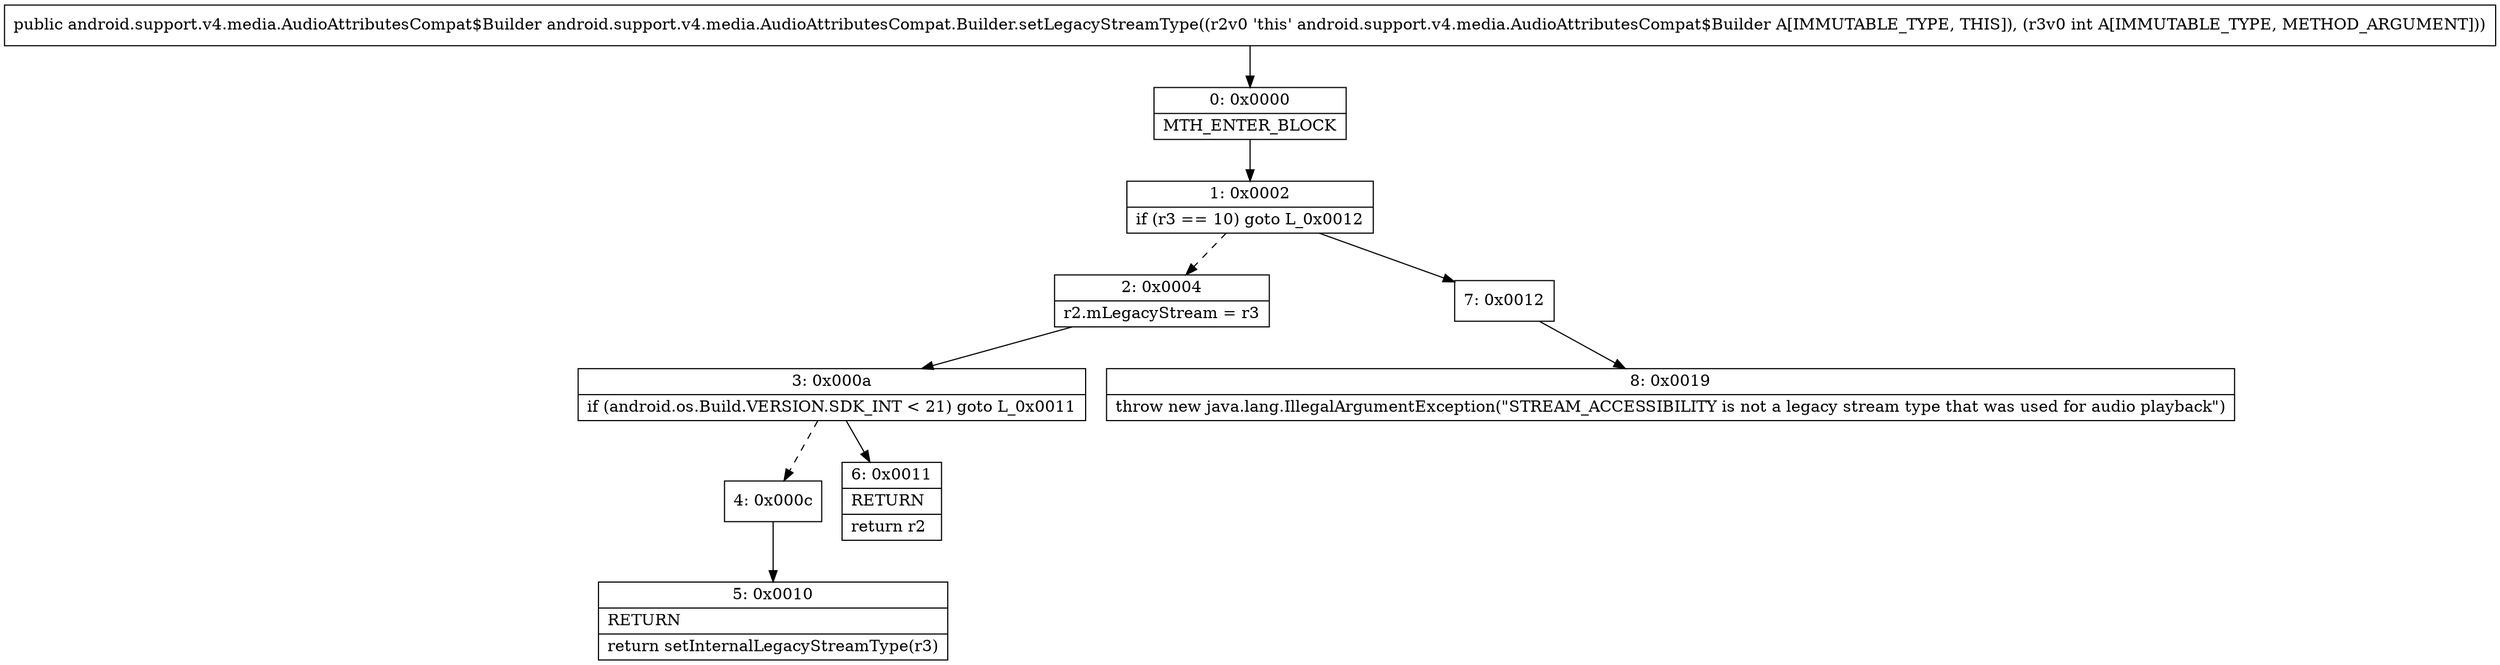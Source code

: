 digraph "CFG forandroid.support.v4.media.AudioAttributesCompat.Builder.setLegacyStreamType(I)Landroid\/support\/v4\/media\/AudioAttributesCompat$Builder;" {
Node_0 [shape=record,label="{0\:\ 0x0000|MTH_ENTER_BLOCK\l}"];
Node_1 [shape=record,label="{1\:\ 0x0002|if (r3 == 10) goto L_0x0012\l}"];
Node_2 [shape=record,label="{2\:\ 0x0004|r2.mLegacyStream = r3\l}"];
Node_3 [shape=record,label="{3\:\ 0x000a|if (android.os.Build.VERSION.SDK_INT \< 21) goto L_0x0011\l}"];
Node_4 [shape=record,label="{4\:\ 0x000c}"];
Node_5 [shape=record,label="{5\:\ 0x0010|RETURN\l|return setInternalLegacyStreamType(r3)\l}"];
Node_6 [shape=record,label="{6\:\ 0x0011|RETURN\l|return r2\l}"];
Node_7 [shape=record,label="{7\:\ 0x0012}"];
Node_8 [shape=record,label="{8\:\ 0x0019|throw new java.lang.IllegalArgumentException(\"STREAM_ACCESSIBILITY is not a legacy stream type that was used for audio playback\")\l}"];
MethodNode[shape=record,label="{public android.support.v4.media.AudioAttributesCompat$Builder android.support.v4.media.AudioAttributesCompat.Builder.setLegacyStreamType((r2v0 'this' android.support.v4.media.AudioAttributesCompat$Builder A[IMMUTABLE_TYPE, THIS]), (r3v0 int A[IMMUTABLE_TYPE, METHOD_ARGUMENT])) }"];
MethodNode -> Node_0;
Node_0 -> Node_1;
Node_1 -> Node_2[style=dashed];
Node_1 -> Node_7;
Node_2 -> Node_3;
Node_3 -> Node_4[style=dashed];
Node_3 -> Node_6;
Node_4 -> Node_5;
Node_7 -> Node_8;
}

